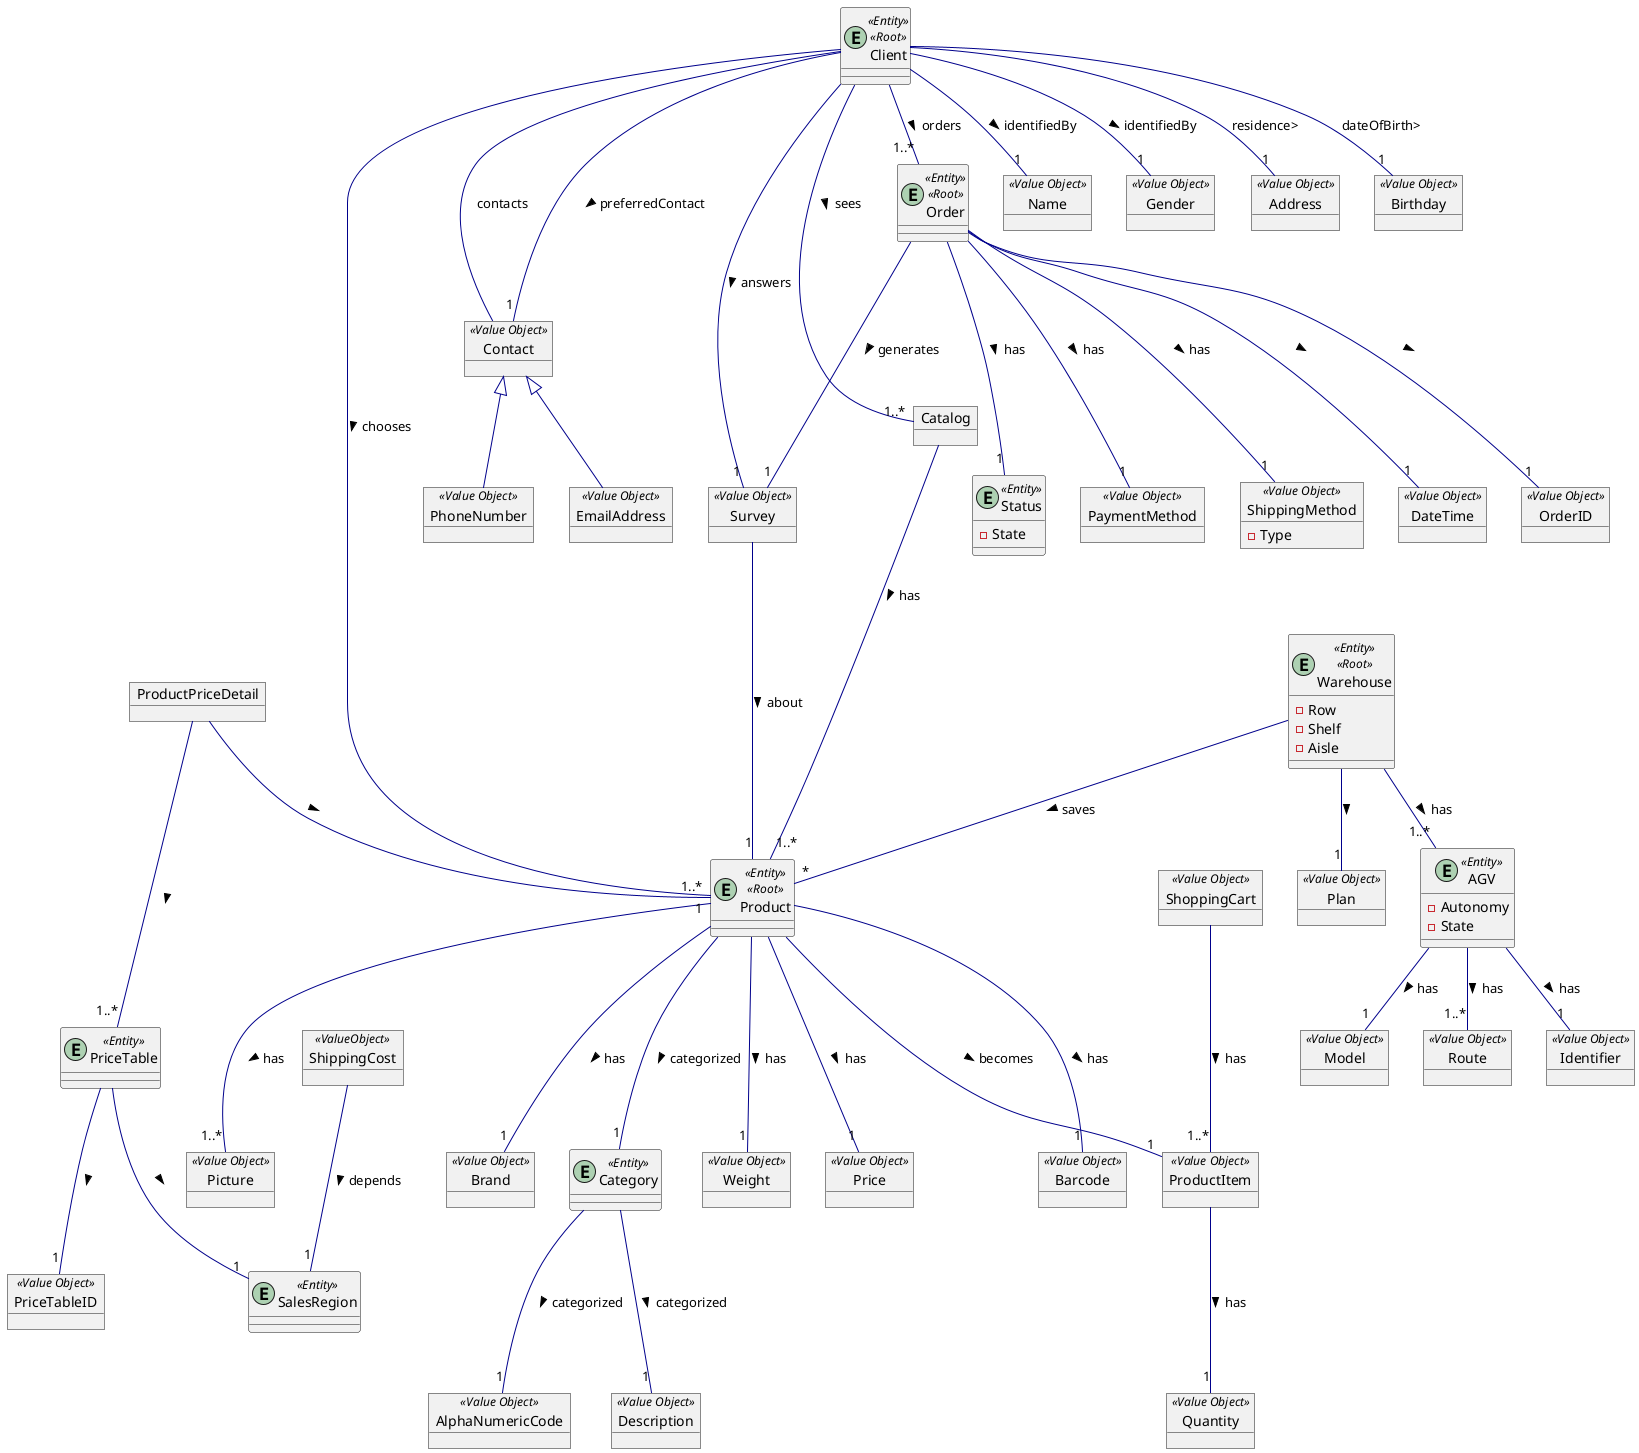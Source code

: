 @startuml
skinparam object {
ArrowColor DarkBlue
}

skinparam stereotypeCBackgroundColor LightBlue

object Survey <<Value Object>>

entity Client <<Entity>> <<Root>>

object Contact <<Value Object>>

object PhoneNumber <<Value Object>>

object EmailAddress <<Value Object>>

object Name <<Value Object>>

object Gender <<Value Object>>

object Address <<Value Object>>

object Birthday <<Value Object>>



/' Client '/
Client --- "1" Contact : preferredContact >
Client -- "1" Name : identifiedBy >
Client --  Contact : contacts
Client -- "1" Gender : identifiedBy >
Client -- "1" Address : residence>
Client -- "1" Birthday : dateOfBirth>
Contact <|-- PhoneNumber
Contact <|-- EmailAddress
Client -- "1" Survey : answers >




entity Product <<Entity>> <<Root>>

object PriceTableID <<Value Object>>

entity PriceTable <<Entity>>

entity SalesRegion <<Entity>>

entity Category <<Entity>>

object ProductPriceDetail

object Price <<Value Object>>

object Barcode <<Value Object>>

object Picture <<Value Object>>

object Brand <<Value Object>>

object ProductItem <<Value Object>>

object Quantity <<Value Object>>

object Weight <<Value Object>>

object Model <<Value Object>>


/' Product '/
Product --- "1" Category: categorized >
Product --- "1" Price: has >
Product --- "1..*" Picture: has >
Product --- "1" Barcode: has >
Product --- "1" Brand: has >
ProductPriceDetail -- "1" Product: >
ProductPriceDetail --- "1..*" PriceTable: >
PriceTable --- "1" PriceTableID: >
PriceTable --- "1" SalesRegion: >
Survey --- "1" Product: about  >
Product --- "1" ProductItem: becomes >
ProductItem --- "1" Quantity: has >




    entity Warehouse <<Entity>> <<Root>>{
    -Row
    -Shelf
    -Aisle
    }

    entity AGV <<Entity>>{
    -Autonomy
    -State
    }

object Route <<Value Object>>

object Identifier <<Value Object>>

object Plan <<Value Object>>

object AlphaNumericCode <<Value Object>>

object Description <<Value Object>>

/' category '/
Category --- "1" AlphaNumericCode  : categorized >
Category --- "1" Description  : categorized >




/' Warehouse '/

Warehouse -- "1..*" AGV: has >
AGV -- "1..*" Route: has >
AGV -- "1" Identifier: has >
AGV -- "1" Model: has >
Warehouse -- "1" Plan: >



entity Order <<Entity>> <<Root>>

object DateTime <<Value Object>>

object OrderID <<Value Object>>

 entity Status <<Entity>>{
    -State
    }

object PaymentMethod <<Value Object>>

    object ShippingMethod <<Value Object>>{
    -Type
    }

object ShippingCost <<ValueObject>>




/' Order '/
Order --- "1" OrderID : >
Order --- "1" DateTime : >
Order --- "1" Status : has >
Order --- "1" PaymentMethod : has >
Order --- "1" ShippingMethod : has >
Order --- "1" Survey : generates >
ShippingCost --- "1" SalesRegion: depends >
Product --- "1" Weight: has >


object ShoppingCart <<Value Object>>

/' ShoppingCart '/
ShoppingCart --- "1..*" ProductItem: has >

object Catalog

/' Catalog '/
Client --- "1..*" Catalog: sees >
Catalog --- "1..*" Product: has >


/' Joined Aggregates '/
Client -- "1..*" Order: orders >
Client -- "1..*" Product: chooses >
Warehouse -- "*" Product: saves >
@enduml